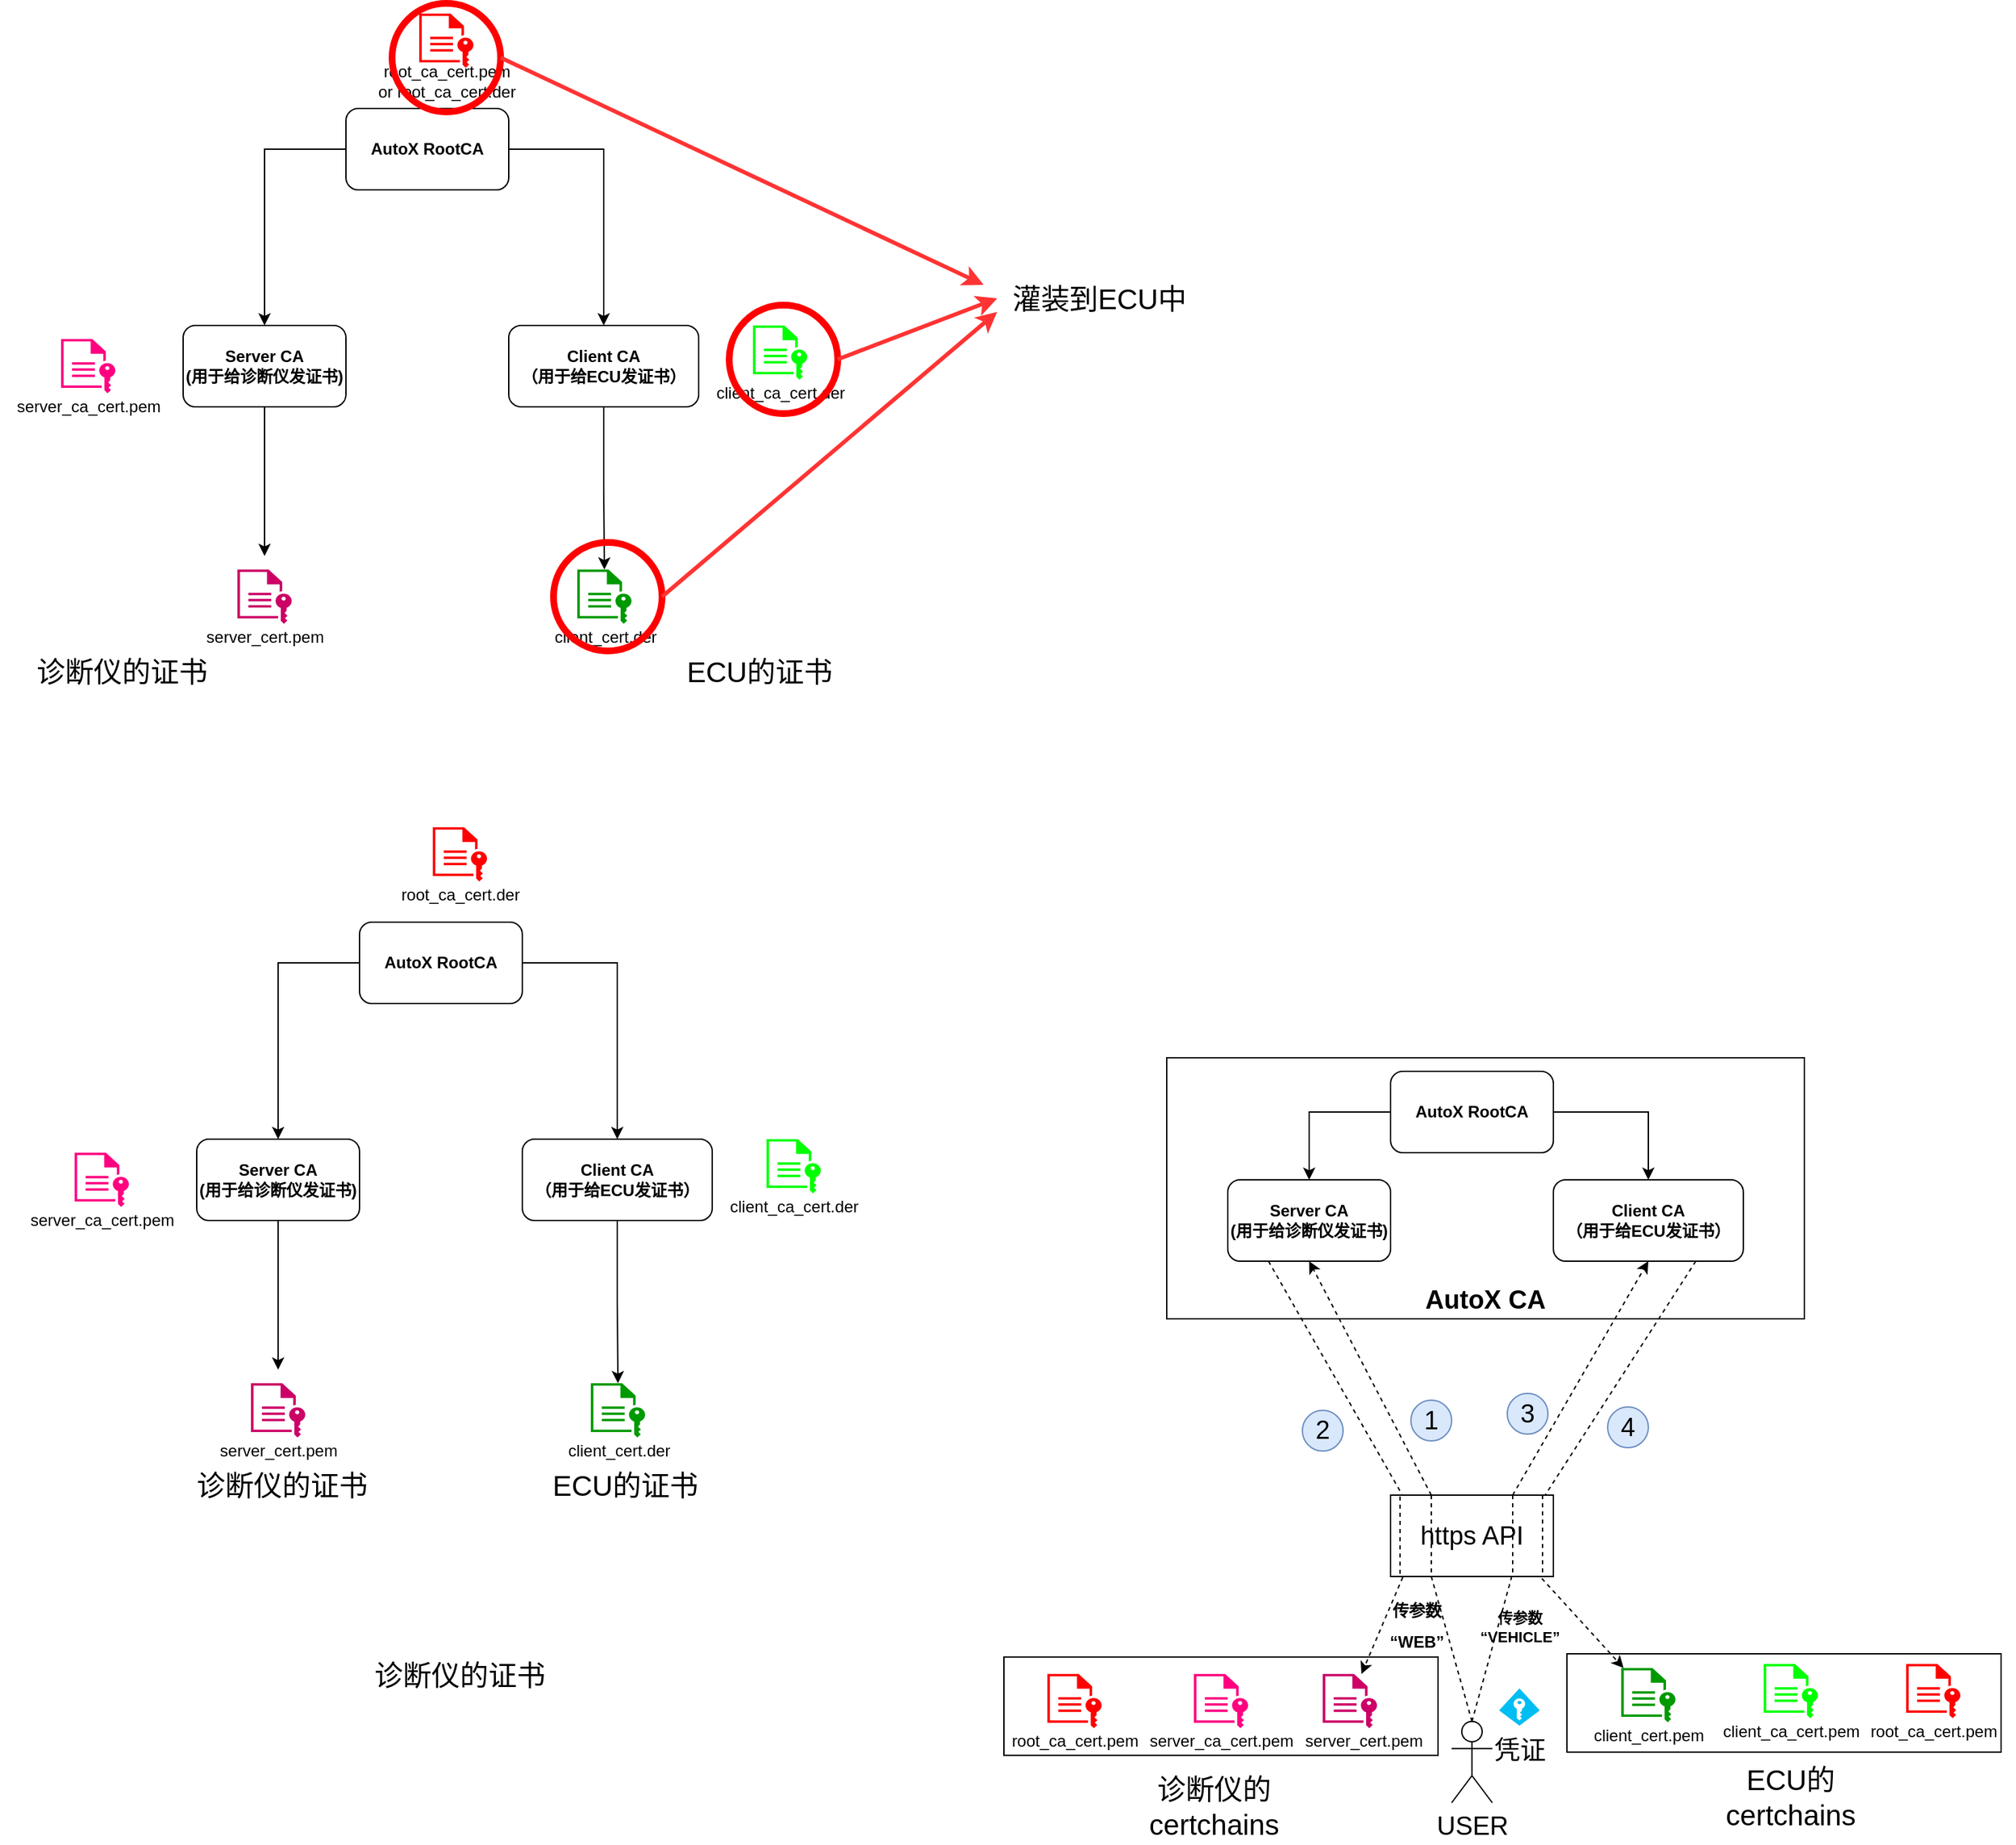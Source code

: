 <mxfile version="20.6.2" type="device"><diagram id="suPASz3QJ7U1kY6JqIJ0" name="第 1 页"><mxGraphModel dx="1203" dy="957" grid="1" gridSize="10" guides="1" tooltips="1" connect="1" arrows="1" fold="1" page="1" pageScale="1" pageWidth="827" pageHeight="1169" math="0" shadow="0"><root><mxCell id="0"/><mxCell id="1" parent="0"/><mxCell id="mSMg30wijl9SuzRdmjjY-25" value="AutoX CA" style="rounded=0;whiteSpace=wrap;html=1;verticalAlign=bottom;fontStyle=1;fontSize=19;" vertex="1" parent="1"><mxGeometry x="945" y="1010" width="470" height="192.5" as="geometry"/></mxCell><mxCell id="oQR3QIu89CMkWpYsFo9m-3" style="edgeStyle=orthogonalEdgeStyle;rounded=0;orthogonalLoop=1;jettySize=auto;html=1;exitX=0;exitY=0.5;exitDx=0;exitDy=0;" parent="1" source="oQR3QIu89CMkWpYsFo9m-1" target="oQR3QIu89CMkWpYsFo9m-2" edge="1"><mxGeometry relative="1" as="geometry"/></mxCell><mxCell id="oQR3QIu89CMkWpYsFo9m-5" style="edgeStyle=orthogonalEdgeStyle;rounded=0;orthogonalLoop=1;jettySize=auto;html=1;exitX=1;exitY=0.5;exitDx=0;exitDy=0;" parent="1" source="oQR3QIu89CMkWpYsFo9m-1" target="oQR3QIu89CMkWpYsFo9m-4" edge="1"><mxGeometry relative="1" as="geometry"/></mxCell><mxCell id="oQR3QIu89CMkWpYsFo9m-1" value="AutoX RootCA" style="rounded=1;whiteSpace=wrap;html=1;fontStyle=1" parent="1" vertex="1"><mxGeometry x="340" y="310" width="120" height="60" as="geometry"/></mxCell><mxCell id="oQR3QIu89CMkWpYsFo9m-15" style="edgeStyle=orthogonalEdgeStyle;rounded=0;orthogonalLoop=1;jettySize=auto;html=1;exitX=0.5;exitY=1;exitDx=0;exitDy=0;entryX=0.5;entryY=0;entryDx=0;entryDy=0;" parent="1" source="oQR3QIu89CMkWpYsFo9m-2" edge="1"><mxGeometry relative="1" as="geometry"><mxPoint x="280" y="640" as="targetPoint"/></mxGeometry></mxCell><mxCell id="oQR3QIu89CMkWpYsFo9m-2" value="Server CA&lt;br&gt;(用于给诊断仪发证书)" style="rounded=1;whiteSpace=wrap;html=1;fontStyle=1" parent="1" vertex="1"><mxGeometry x="220" y="470" width="120" height="60" as="geometry"/></mxCell><mxCell id="oQR3QIu89CMkWpYsFo9m-25" style="edgeStyle=orthogonalEdgeStyle;rounded=0;orthogonalLoop=1;jettySize=auto;html=1;exitX=0.5;exitY=1;exitDx=0;exitDy=0;" parent="1" source="oQR3QIu89CMkWpYsFo9m-4" target="oQR3QIu89CMkWpYsFo9m-23" edge="1"><mxGeometry relative="1" as="geometry"/></mxCell><mxCell id="oQR3QIu89CMkWpYsFo9m-4" value="Client CA&lt;br&gt;（用于给ECU发证书）" style="rounded=1;whiteSpace=wrap;html=1;fontStyle=1" parent="1" vertex="1"><mxGeometry x="460" y="470" width="140" height="60" as="geometry"/></mxCell><mxCell id="oQR3QIu89CMkWpYsFo9m-9" value="" style="group" parent="1" vertex="1" connectable="0"><mxGeometry x="90" y="480" width="125" height="65" as="geometry"/></mxCell><mxCell id="oQR3QIu89CMkWpYsFo9m-7" value="" style="sketch=0;pointerEvents=1;shadow=0;dashed=0;html=1;strokeColor=none;fillColor=#FF0080;labelPosition=center;verticalLabelPosition=bottom;verticalAlign=top;outlineConnect=0;align=center;shape=mxgraph.office.concepts.file_key;" parent="oQR3QIu89CMkWpYsFo9m-9" vertex="1"><mxGeometry x="40" width="40" height="40" as="geometry"/></mxCell><mxCell id="oQR3QIu89CMkWpYsFo9m-8" value="server_ca_cert.pem" style="text;html=1;align=center;verticalAlign=middle;resizable=0;points=[];autosize=1;strokeColor=none;fillColor=none;" parent="oQR3QIu89CMkWpYsFo9m-9" vertex="1"><mxGeometry x="-5" y="35" width="130" height="30" as="geometry"/></mxCell><mxCell id="oQR3QIu89CMkWpYsFo9m-10" value="" style="group" parent="1" vertex="1" connectable="0"><mxGeometry x="354" y="240" width="120" height="72.5" as="geometry"/></mxCell><mxCell id="oQR3QIu89CMkWpYsFo9m-11" value="" style="sketch=0;pointerEvents=1;shadow=0;dashed=0;html=1;strokeColor=none;fillColor=#FF0000;labelPosition=center;verticalLabelPosition=bottom;verticalAlign=top;outlineConnect=0;align=center;shape=mxgraph.office.concepts.file_key;" parent="oQR3QIu89CMkWpYsFo9m-10" vertex="1"><mxGeometry x="40" width="40" height="40" as="geometry"/></mxCell><mxCell id="oQR3QIu89CMkWpYsFo9m-12" value="root_ca_cert.pem&lt;br&gt;or root_ca_cert.der" style="text;html=1;align=center;verticalAlign=middle;resizable=0;points=[];autosize=1;strokeColor=none;fillColor=none;" parent="oQR3QIu89CMkWpYsFo9m-10" vertex="1"><mxGeometry y="30" width="120" height="40" as="geometry"/></mxCell><mxCell id="oQR3QIu89CMkWpYsFo9m-29" value="" style="ellipse;whiteSpace=wrap;html=1;aspect=fixed;fontSize=21;fillColor=none;strokeWidth=5;strokeColor=#FF0000;" parent="oQR3QIu89CMkWpYsFo9m-10" vertex="1"><mxGeometry x="20" y="-7.5" width="80" height="80" as="geometry"/></mxCell><mxCell id="oQR3QIu89CMkWpYsFo9m-16" value="" style="group" parent="1" vertex="1" connectable="0"><mxGeometry x="220" y="650" width="125" height="65" as="geometry"/></mxCell><mxCell id="oQR3QIu89CMkWpYsFo9m-17" value="" style="sketch=0;pointerEvents=1;shadow=0;dashed=0;html=1;strokeColor=none;fillColor=#CC0066;labelPosition=center;verticalLabelPosition=bottom;verticalAlign=top;outlineConnect=0;align=center;shape=mxgraph.office.concepts.file_key;" parent="oQR3QIu89CMkWpYsFo9m-16" vertex="1"><mxGeometry x="40" width="40" height="40" as="geometry"/></mxCell><mxCell id="oQR3QIu89CMkWpYsFo9m-18" value="server_cert.pem" style="text;html=1;align=center;verticalAlign=middle;resizable=0;points=[];autosize=1;strokeColor=none;fillColor=none;" parent="oQR3QIu89CMkWpYsFo9m-16" vertex="1"><mxGeometry x="5" y="35" width="110" height="30" as="geometry"/></mxCell><mxCell id="oQR3QIu89CMkWpYsFo9m-19" value="" style="group" parent="1" vertex="1" connectable="0"><mxGeometry x="600" y="470" width="125" height="65" as="geometry"/></mxCell><mxCell id="oQR3QIu89CMkWpYsFo9m-20" value="" style="sketch=0;pointerEvents=1;shadow=0;dashed=0;html=1;strokeColor=none;fillColor=#00FF00;labelPosition=center;verticalLabelPosition=bottom;verticalAlign=top;outlineConnect=0;align=center;shape=mxgraph.office.concepts.file_key;" parent="oQR3QIu89CMkWpYsFo9m-19" vertex="1"><mxGeometry x="40" width="40" height="40" as="geometry"/></mxCell><mxCell id="oQR3QIu89CMkWpYsFo9m-21" value="client_ca_cert.der" style="text;html=1;align=center;verticalAlign=middle;resizable=0;points=[];autosize=1;strokeColor=none;fillColor=none;" parent="oQR3QIu89CMkWpYsFo9m-19" vertex="1"><mxGeometry y="35" width="120" height="30" as="geometry"/></mxCell><mxCell id="oQR3QIu89CMkWpYsFo9m-30" value="" style="ellipse;whiteSpace=wrap;html=1;aspect=fixed;fontSize=21;fillColor=none;strokeWidth=5;strokeColor=#FF0000;" parent="oQR3QIu89CMkWpYsFo9m-19" vertex="1"><mxGeometry x="22.5" y="-15" width="80" height="80" as="geometry"/></mxCell><mxCell id="oQR3QIu89CMkWpYsFo9m-22" value="" style="group" parent="1" vertex="1" connectable="0"><mxGeometry x="470.5" y="650" width="125" height="65" as="geometry"/></mxCell><mxCell id="oQR3QIu89CMkWpYsFo9m-23" value="" style="sketch=0;pointerEvents=1;shadow=0;dashed=0;html=1;strokeColor=none;fillColor=#009900;labelPosition=center;verticalLabelPosition=bottom;verticalAlign=top;outlineConnect=0;align=center;shape=mxgraph.office.concepts.file_key;" parent="oQR3QIu89CMkWpYsFo9m-22" vertex="1"><mxGeometry x="40" width="40" height="40" as="geometry"/></mxCell><mxCell id="oQR3QIu89CMkWpYsFo9m-24" value="client_cert.der" style="text;html=1;align=center;verticalAlign=middle;resizable=0;points=[];autosize=1;strokeColor=none;fillColor=none;" parent="oQR3QIu89CMkWpYsFo9m-22" vertex="1"><mxGeometry x="10" y="35" width="100" height="30" as="geometry"/></mxCell><mxCell id="oQR3QIu89CMkWpYsFo9m-31" value="" style="ellipse;whiteSpace=wrap;html=1;aspect=fixed;fontSize=21;fillColor=none;strokeWidth=5;strokeColor=#FF0000;" parent="oQR3QIu89CMkWpYsFo9m-22" vertex="1"><mxGeometry x="22.5" y="-20" width="80" height="80" as="geometry"/></mxCell><mxCell id="oQR3QIu89CMkWpYsFo9m-26" value="诊断仪的证书" style="text;html=1;strokeColor=none;fillColor=none;align=center;verticalAlign=middle;whiteSpace=wrap;rounded=0;fontSize=21;" parent="1" vertex="1"><mxGeometry x="110" y="700" width="130" height="50" as="geometry"/></mxCell><mxCell id="oQR3QIu89CMkWpYsFo9m-27" value="ECU的证书" style="text;html=1;strokeColor=none;fillColor=none;align=center;verticalAlign=middle;whiteSpace=wrap;rounded=0;fontSize=21;" parent="1" vertex="1"><mxGeometry x="580" y="700" width="130" height="50" as="geometry"/></mxCell><mxCell id="oQR3QIu89CMkWpYsFo9m-33" value="" style="endArrow=classic;html=1;rounded=0;fontSize=21;exitX=1;exitY=0.5;exitDx=0;exitDy=0;strokeWidth=3;strokeColor=#FF3333;" parent="1" source="oQR3QIu89CMkWpYsFo9m-29" edge="1"><mxGeometry width="50" height="50" relative="1" as="geometry"><mxPoint x="390" y="580" as="sourcePoint"/><mxPoint x="810" y="440" as="targetPoint"/></mxGeometry></mxCell><mxCell id="oQR3QIu89CMkWpYsFo9m-36" value="" style="endArrow=classic;html=1;rounded=0;fontSize=21;exitX=1;exitY=0.5;exitDx=0;exitDy=0;strokeWidth=3;strokeColor=#FF3333;" parent="1" source="oQR3QIu89CMkWpYsFo9m-30" edge="1"><mxGeometry width="50" height="50" relative="1" as="geometry"><mxPoint x="464" y="282.5" as="sourcePoint"/><mxPoint x="820" y="450" as="targetPoint"/></mxGeometry></mxCell><mxCell id="oQR3QIu89CMkWpYsFo9m-37" value="" style="endArrow=classic;html=1;rounded=0;fontSize=21;exitX=1;exitY=0.5;exitDx=0;exitDy=0;strokeWidth=3;strokeColor=#FF3333;" parent="1" source="oQR3QIu89CMkWpYsFo9m-31" edge="1"><mxGeometry width="50" height="50" relative="1" as="geometry"><mxPoint x="712.5" y="505" as="sourcePoint"/><mxPoint x="820" y="460" as="targetPoint"/></mxGeometry></mxCell><mxCell id="oQR3QIu89CMkWpYsFo9m-38" value="灌装到ECU中" style="text;html=1;align=center;verticalAlign=middle;resizable=0;points=[];autosize=1;strokeColor=none;fillColor=none;fontSize=21;" parent="1" vertex="1"><mxGeometry x="820" y="430" width="150" height="40" as="geometry"/></mxCell><mxCell id="oQR3QIu89CMkWpYsFo9m-39" style="edgeStyle=orthogonalEdgeStyle;rounded=0;orthogonalLoop=1;jettySize=auto;html=1;exitX=0;exitY=0.5;exitDx=0;exitDy=0;" parent="1" source="oQR3QIu89CMkWpYsFo9m-41" target="oQR3QIu89CMkWpYsFo9m-43" edge="1"><mxGeometry relative="1" as="geometry"/></mxCell><mxCell id="oQR3QIu89CMkWpYsFo9m-40" style="edgeStyle=orthogonalEdgeStyle;rounded=0;orthogonalLoop=1;jettySize=auto;html=1;exitX=1;exitY=0.5;exitDx=0;exitDy=0;" parent="1" source="oQR3QIu89CMkWpYsFo9m-41" target="oQR3QIu89CMkWpYsFo9m-45" edge="1"><mxGeometry relative="1" as="geometry"/></mxCell><mxCell id="oQR3QIu89CMkWpYsFo9m-41" value="AutoX RootCA" style="rounded=1;whiteSpace=wrap;html=1;fontStyle=1" parent="1" vertex="1"><mxGeometry x="350" y="910" width="120" height="60" as="geometry"/></mxCell><mxCell id="oQR3QIu89CMkWpYsFo9m-42" style="edgeStyle=orthogonalEdgeStyle;rounded=0;orthogonalLoop=1;jettySize=auto;html=1;exitX=0.5;exitY=1;exitDx=0;exitDy=0;entryX=0.5;entryY=0;entryDx=0;entryDy=0;" parent="1" source="oQR3QIu89CMkWpYsFo9m-43" edge="1"><mxGeometry relative="1" as="geometry"><mxPoint x="290" y="1240" as="targetPoint"/></mxGeometry></mxCell><mxCell id="oQR3QIu89CMkWpYsFo9m-43" value="Server CA&lt;br&gt;(用于给诊断仪发证书)" style="rounded=1;whiteSpace=wrap;html=1;fontStyle=1" parent="1" vertex="1"><mxGeometry x="230" y="1070" width="120" height="60" as="geometry"/></mxCell><mxCell id="oQR3QIu89CMkWpYsFo9m-44" style="edgeStyle=orthogonalEdgeStyle;rounded=0;orthogonalLoop=1;jettySize=auto;html=1;exitX=0.5;exitY=1;exitDx=0;exitDy=0;" parent="1" source="oQR3QIu89CMkWpYsFo9m-45" target="oQR3QIu89CMkWpYsFo9m-61" edge="1"><mxGeometry relative="1" as="geometry"/></mxCell><mxCell id="oQR3QIu89CMkWpYsFo9m-45" value="Client CA&lt;br&gt;（用于给ECU发证书）" style="rounded=1;whiteSpace=wrap;html=1;fontStyle=1" parent="1" vertex="1"><mxGeometry x="470" y="1070" width="140" height="60" as="geometry"/></mxCell><mxCell id="oQR3QIu89CMkWpYsFo9m-46" value="" style="group" parent="1" vertex="1" connectable="0"><mxGeometry x="100" y="1080" width="125" height="65" as="geometry"/></mxCell><mxCell id="oQR3QIu89CMkWpYsFo9m-47" value="" style="sketch=0;pointerEvents=1;shadow=0;dashed=0;html=1;strokeColor=none;fillColor=#FF0080;labelPosition=center;verticalLabelPosition=bottom;verticalAlign=top;outlineConnect=0;align=center;shape=mxgraph.office.concepts.file_key;" parent="oQR3QIu89CMkWpYsFo9m-46" vertex="1"><mxGeometry x="40" width="40" height="40" as="geometry"/></mxCell><mxCell id="oQR3QIu89CMkWpYsFo9m-48" value="server_ca_cert.pem" style="text;html=1;align=center;verticalAlign=middle;resizable=0;points=[];autosize=1;strokeColor=none;fillColor=none;" parent="oQR3QIu89CMkWpYsFo9m-46" vertex="1"><mxGeometry x="-5" y="35" width="130" height="30" as="geometry"/></mxCell><mxCell id="oQR3QIu89CMkWpYsFo9m-49" value="" style="group" parent="1" vertex="1" connectable="0"><mxGeometry x="364" y="840" width="120" height="72.5" as="geometry"/></mxCell><mxCell id="oQR3QIu89CMkWpYsFo9m-50" value="" style="sketch=0;pointerEvents=1;shadow=0;dashed=0;html=1;strokeColor=none;fillColor=#FF0000;labelPosition=center;verticalLabelPosition=bottom;verticalAlign=top;outlineConnect=0;align=center;shape=mxgraph.office.concepts.file_key;" parent="oQR3QIu89CMkWpYsFo9m-49" vertex="1"><mxGeometry x="40" width="40" height="40" as="geometry"/></mxCell><mxCell id="oQR3QIu89CMkWpYsFo9m-51" value="root_ca_cert.der" style="text;html=1;align=center;verticalAlign=middle;resizable=0;points=[];autosize=1;strokeColor=none;fillColor=none;" parent="oQR3QIu89CMkWpYsFo9m-49" vertex="1"><mxGeometry x="5" y="35" width="110" height="30" as="geometry"/></mxCell><mxCell id="oQR3QIu89CMkWpYsFo9m-53" value="" style="group" parent="1" vertex="1" connectable="0"><mxGeometry x="230" y="1250" width="125" height="65" as="geometry"/></mxCell><mxCell id="oQR3QIu89CMkWpYsFo9m-54" value="" style="sketch=0;pointerEvents=1;shadow=0;dashed=0;html=1;strokeColor=none;fillColor=#CC0066;labelPosition=center;verticalLabelPosition=bottom;verticalAlign=top;outlineConnect=0;align=center;shape=mxgraph.office.concepts.file_key;" parent="oQR3QIu89CMkWpYsFo9m-53" vertex="1"><mxGeometry x="40" width="40" height="40" as="geometry"/></mxCell><mxCell id="oQR3QIu89CMkWpYsFo9m-55" value="server_cert.pem" style="text;html=1;align=center;verticalAlign=middle;resizable=0;points=[];autosize=1;strokeColor=none;fillColor=none;" parent="oQR3QIu89CMkWpYsFo9m-53" vertex="1"><mxGeometry x="5" y="35" width="110" height="30" as="geometry"/></mxCell><mxCell id="oQR3QIu89CMkWpYsFo9m-56" value="" style="group" parent="1" vertex="1" connectable="0"><mxGeometry x="610" y="1070" width="125" height="65" as="geometry"/></mxCell><mxCell id="oQR3QIu89CMkWpYsFo9m-57" value="" style="sketch=0;pointerEvents=1;shadow=0;dashed=0;html=1;strokeColor=none;fillColor=#00FF00;labelPosition=center;verticalLabelPosition=bottom;verticalAlign=top;outlineConnect=0;align=center;shape=mxgraph.office.concepts.file_key;" parent="oQR3QIu89CMkWpYsFo9m-56" vertex="1"><mxGeometry x="40" width="40" height="40" as="geometry"/></mxCell><mxCell id="oQR3QIu89CMkWpYsFo9m-58" value="client_ca_cert.der" style="text;html=1;align=center;verticalAlign=middle;resizable=0;points=[];autosize=1;strokeColor=none;fillColor=none;" parent="oQR3QIu89CMkWpYsFo9m-56" vertex="1"><mxGeometry y="35" width="120" height="30" as="geometry"/></mxCell><mxCell id="oQR3QIu89CMkWpYsFo9m-60" value="" style="group" parent="1" vertex="1" connectable="0"><mxGeometry x="480.5" y="1250" width="125" height="65" as="geometry"/></mxCell><mxCell id="oQR3QIu89CMkWpYsFo9m-61" value="" style="sketch=0;pointerEvents=1;shadow=0;dashed=0;html=1;strokeColor=none;fillColor=#009900;labelPosition=center;verticalLabelPosition=bottom;verticalAlign=top;outlineConnect=0;align=center;shape=mxgraph.office.concepts.file_key;" parent="oQR3QIu89CMkWpYsFo9m-60" vertex="1"><mxGeometry x="40" width="40" height="40" as="geometry"/></mxCell><mxCell id="oQR3QIu89CMkWpYsFo9m-62" value="client_cert.der" style="text;html=1;align=center;verticalAlign=middle;resizable=0;points=[];autosize=1;strokeColor=none;fillColor=none;" parent="oQR3QIu89CMkWpYsFo9m-60" vertex="1"><mxGeometry x="10" y="35" width="100" height="30" as="geometry"/></mxCell><mxCell id="oQR3QIu89CMkWpYsFo9m-64" value="诊断仪的证书" style="text;html=1;strokeColor=none;fillColor=none;align=center;verticalAlign=middle;whiteSpace=wrap;rounded=0;fontSize=21;" parent="1" vertex="1"><mxGeometry x="227.5" y="1300" width="130" height="50" as="geometry"/></mxCell><mxCell id="oQR3QIu89CMkWpYsFo9m-65" value="ECU的证书" style="text;html=1;strokeColor=none;fillColor=none;align=center;verticalAlign=middle;whiteSpace=wrap;rounded=0;fontSize=21;" parent="1" vertex="1"><mxGeometry x="480.5" y="1300" width="130" height="50" as="geometry"/></mxCell><mxCell id="mSMg30wijl9SuzRdmjjY-1" style="edgeStyle=orthogonalEdgeStyle;rounded=0;orthogonalLoop=1;jettySize=auto;html=1;exitX=0;exitY=0.5;exitDx=0;exitDy=0;" edge="1" parent="1" source="mSMg30wijl9SuzRdmjjY-3" target="mSMg30wijl9SuzRdmjjY-5"><mxGeometry relative="1" as="geometry"/></mxCell><mxCell id="mSMg30wijl9SuzRdmjjY-2" style="edgeStyle=orthogonalEdgeStyle;rounded=0;orthogonalLoop=1;jettySize=auto;html=1;exitX=1;exitY=0.5;exitDx=0;exitDy=0;" edge="1" parent="1" source="mSMg30wijl9SuzRdmjjY-3" target="mSMg30wijl9SuzRdmjjY-7"><mxGeometry relative="1" as="geometry"/></mxCell><mxCell id="mSMg30wijl9SuzRdmjjY-3" value="AutoX RootCA" style="rounded=1;whiteSpace=wrap;html=1;fontStyle=1" vertex="1" parent="1"><mxGeometry x="1110" y="1020" width="120" height="60" as="geometry"/></mxCell><mxCell id="mSMg30wijl9SuzRdmjjY-59" style="edgeStyle=none;rounded=0;orthogonalLoop=1;jettySize=auto;html=1;exitX=0.25;exitY=1;exitDx=0;exitDy=0;entryX=0.079;entryY=0.022;entryDx=0;entryDy=0;dashed=1;strokeWidth=1;fontSize=12;startArrow=none;startFill=0;endArrow=none;endFill=0;entryPerimeter=0;" edge="1" parent="1" source="mSMg30wijl9SuzRdmjjY-5" target="mSMg30wijl9SuzRdmjjY-29"><mxGeometry relative="1" as="geometry"/></mxCell><mxCell id="mSMg30wijl9SuzRdmjjY-5" value="Server CA&lt;br&gt;(用于给诊断仪发证书)" style="rounded=1;whiteSpace=wrap;html=1;fontStyle=1" vertex="1" parent="1"><mxGeometry x="990" y="1100" width="120" height="60" as="geometry"/></mxCell><mxCell id="mSMg30wijl9SuzRdmjjY-67" style="edgeStyle=none;rounded=0;orthogonalLoop=1;jettySize=auto;html=1;exitX=0.75;exitY=1;exitDx=0;exitDy=0;entryX=0.944;entryY=0.017;entryDx=0;entryDy=0;entryPerimeter=0;dashed=1;strokeWidth=1;fontSize=11;startArrow=none;startFill=0;endArrow=none;endFill=0;" edge="1" parent="1" source="mSMg30wijl9SuzRdmjjY-7" target="mSMg30wijl9SuzRdmjjY-29"><mxGeometry relative="1" as="geometry"/></mxCell><mxCell id="mSMg30wijl9SuzRdmjjY-7" value="Client CA&lt;br&gt;（用于给ECU发证书）" style="rounded=1;whiteSpace=wrap;html=1;fontStyle=1" vertex="1" parent="1"><mxGeometry x="1230" y="1100" width="140" height="60" as="geometry"/></mxCell><mxCell id="mSMg30wijl9SuzRdmjjY-17" value="" style="group" vertex="1" connectable="0" parent="1"><mxGeometry x="1345" y="1457" width="225" height="68" as="geometry"/></mxCell><mxCell id="mSMg30wijl9SuzRdmjjY-70" value="" style="rounded=0;whiteSpace=wrap;html=1;fontSize=12;" vertex="1" parent="mSMg30wijl9SuzRdmjjY-17"><mxGeometry x="-105" y="-7.5" width="320" height="72.5" as="geometry"/></mxCell><mxCell id="mSMg30wijl9SuzRdmjjY-18" value="" style="sketch=0;pointerEvents=1;shadow=0;dashed=0;html=1;strokeColor=none;fillColor=#00FF00;labelPosition=center;verticalLabelPosition=bottom;verticalAlign=top;outlineConnect=0;align=center;shape=mxgraph.office.concepts.file_key;" vertex="1" parent="mSMg30wijl9SuzRdmjjY-17"><mxGeometry x="40" width="40" height="40" as="geometry"/></mxCell><mxCell id="mSMg30wijl9SuzRdmjjY-19" value="client_ca_cert.pem" style="text;html=1;align=center;verticalAlign=middle;resizable=0;points=[];autosize=1;strokeColor=none;fillColor=none;" vertex="1" parent="mSMg30wijl9SuzRdmjjY-17"><mxGeometry y="35" width="120" height="30" as="geometry"/></mxCell><mxCell id="mSMg30wijl9SuzRdmjjY-27" value="" style="sketch=0;pointerEvents=1;shadow=0;dashed=0;html=1;strokeColor=none;fillColor=#FF0000;labelPosition=center;verticalLabelPosition=bottom;verticalAlign=top;outlineConnect=0;align=center;shape=mxgraph.office.concepts.file_key;" vertex="1" parent="mSMg30wijl9SuzRdmjjY-17"><mxGeometry x="145" width="40" height="40" as="geometry"/></mxCell><mxCell id="mSMg30wijl9SuzRdmjjY-28" value="root_ca_cert.pem" style="text;html=1;align=center;verticalAlign=middle;resizable=0;points=[];autosize=1;strokeColor=none;fillColor=none;" vertex="1" parent="mSMg30wijl9SuzRdmjjY-17"><mxGeometry x="105" y="35" width="120" height="30" as="geometry"/></mxCell><mxCell id="mSMg30wijl9SuzRdmjjY-20" value="" style="group" vertex="1" connectable="0" parent="mSMg30wijl9SuzRdmjjY-17"><mxGeometry x="-105" y="3" width="125" height="65" as="geometry"/></mxCell><mxCell id="mSMg30wijl9SuzRdmjjY-21" value="" style="sketch=0;pointerEvents=1;shadow=0;dashed=0;html=1;strokeColor=none;fillColor=#009900;labelPosition=center;verticalLabelPosition=bottom;verticalAlign=top;outlineConnect=0;align=center;shape=mxgraph.office.concepts.file_key;" vertex="1" parent="mSMg30wijl9SuzRdmjjY-20"><mxGeometry x="40" width="40" height="40" as="geometry"/></mxCell><mxCell id="mSMg30wijl9SuzRdmjjY-22" value="client_cert.pem" style="text;html=1;align=center;verticalAlign=middle;resizable=0;points=[];autosize=1;strokeColor=none;fillColor=none;" vertex="1" parent="mSMg30wijl9SuzRdmjjY-20"><mxGeometry x="10" y="35" width="100" height="30" as="geometry"/></mxCell><mxCell id="mSMg30wijl9SuzRdmjjY-23" value="诊断仪的证书" style="text;html=1;strokeColor=none;fillColor=none;align=center;verticalAlign=middle;whiteSpace=wrap;rounded=0;fontSize=21;" vertex="1" parent="1"><mxGeometry x="359" y="1440" width="130" height="50" as="geometry"/></mxCell><mxCell id="mSMg30wijl9SuzRdmjjY-24" value="ECU的certchains" style="text;html=1;strokeColor=none;fillColor=none;align=center;verticalAlign=middle;whiteSpace=wrap;rounded=0;fontSize=21;" vertex="1" parent="1"><mxGeometry x="1340" y="1530" width="130" height="50" as="geometry"/></mxCell><mxCell id="mSMg30wijl9SuzRdmjjY-26" value="" style="group" vertex="1" connectable="0" parent="1"><mxGeometry x="1180" y="1420" width="120" height="82.5" as="geometry"/></mxCell><mxCell id="mSMg30wijl9SuzRdmjjY-52" value="凭证" style="verticalLabelPosition=bottom;html=1;verticalAlign=top;align=center;strokeColor=none;fillColor=#00BEF2;shape=mxgraph.azure.access_control;fontSize=19;" vertex="1" parent="mSMg30wijl9SuzRdmjjY-26"><mxGeometry x="10" y="55" width="30" height="27.5" as="geometry"/></mxCell><mxCell id="mSMg30wijl9SuzRdmjjY-37" value="传参数&lt;br style=&quot;font-size: 11px;&quot;&gt;“VEHICLE”" style="text;html=1;align=center;verticalAlign=middle;resizable=0;points=[];autosize=1;strokeColor=none;fillColor=none;fontSize=11;fontStyle=1" vertex="1" parent="mSMg30wijl9SuzRdmjjY-26"><mxGeometry x="-15" y="-10" width="80" height="40" as="geometry"/></mxCell><mxCell id="mSMg30wijl9SuzRdmjjY-55" style="edgeStyle=none;rounded=0;orthogonalLoop=1;jettySize=auto;html=1;exitX=0.25;exitY=0;exitDx=0;exitDy=0;entryX=0.5;entryY=1;entryDx=0;entryDy=0;dashed=1;fontSize=19;startArrow=none;startFill=0;endArrow=classic;endFill=1;" edge="1" parent="1" source="mSMg30wijl9SuzRdmjjY-29" target="mSMg30wijl9SuzRdmjjY-5"><mxGeometry relative="1" as="geometry"/></mxCell><mxCell id="mSMg30wijl9SuzRdmjjY-66" style="edgeStyle=none;rounded=0;orthogonalLoop=1;jettySize=auto;html=1;exitX=0.75;exitY=0;exitDx=0;exitDy=0;entryX=0.5;entryY=1;entryDx=0;entryDy=0;dashed=1;strokeWidth=1;fontSize=12;startArrow=none;startFill=0;endArrow=classic;endFill=1;" edge="1" parent="1" source="mSMg30wijl9SuzRdmjjY-29" target="mSMg30wijl9SuzRdmjjY-7"><mxGeometry relative="1" as="geometry"/></mxCell><mxCell id="mSMg30wijl9SuzRdmjjY-29" value="https API" style="rounded=0;whiteSpace=wrap;html=1;fontSize=19;" vertex="1" parent="1"><mxGeometry x="1110" y="1332.5" width="120" height="60" as="geometry"/></mxCell><mxCell id="mSMg30wijl9SuzRdmjjY-54" style="edgeStyle=none;rounded=0;orthogonalLoop=1;jettySize=auto;html=1;exitX=0.5;exitY=0;exitDx=0;exitDy=0;exitPerimeter=0;entryX=0.25;entryY=1;entryDx=0;entryDy=0;dashed=1;fontSize=19;startArrow=none;startFill=0;endArrow=none;endFill=0;" edge="1" parent="1" source="mSMg30wijl9SuzRdmjjY-30" target="mSMg30wijl9SuzRdmjjY-29"><mxGeometry relative="1" as="geometry"/></mxCell><mxCell id="mSMg30wijl9SuzRdmjjY-65" style="edgeStyle=none;rounded=0;orthogonalLoop=1;jettySize=auto;html=1;exitX=0.5;exitY=0;exitDx=0;exitDy=0;exitPerimeter=0;dashed=1;strokeWidth=1;fontSize=12;startArrow=none;startFill=0;endArrow=none;endFill=0;" edge="1" parent="1" source="mSMg30wijl9SuzRdmjjY-30"><mxGeometry relative="1" as="geometry"><mxPoint x="1200" y="1390" as="targetPoint"/></mxGeometry></mxCell><mxCell id="mSMg30wijl9SuzRdmjjY-30" value="USER" style="shape=umlActor;verticalLabelPosition=bottom;verticalAlign=top;html=1;outlineConnect=0;fontSize=19;" vertex="1" parent="1"><mxGeometry x="1155" y="1499.38" width="30" height="60" as="geometry"/></mxCell><mxCell id="mSMg30wijl9SuzRdmjjY-36" value="&lt;font style=&quot;font-size: 12px;&quot;&gt;传参数&lt;br&gt;“WEB”&lt;/font&gt;" style="text;html=1;align=center;verticalAlign=middle;resizable=0;points=[];autosize=1;strokeColor=none;fillColor=none;fontSize=19;fontStyle=1" vertex="1" parent="1"><mxGeometry x="1098.5" y="1397" width="60" height="60" as="geometry"/></mxCell><mxCell id="mSMg30wijl9SuzRdmjjY-8" value="" style="group" vertex="1" connectable="0" parent="1"><mxGeometry x="925" y="1464.38" width="233.5" height="77.5" as="geometry"/></mxCell><mxCell id="mSMg30wijl9SuzRdmjjY-63" value="" style="rounded=0;whiteSpace=wrap;html=1;fontSize=12;" vertex="1" parent="mSMg30wijl9SuzRdmjjY-8"><mxGeometry x="-100" y="-12.5" width="320" height="72.5" as="geometry"/></mxCell><mxCell id="mSMg30wijl9SuzRdmjjY-9" value="" style="sketch=0;pointerEvents=1;shadow=0;dashed=0;html=1;strokeColor=none;fillColor=#FF0080;labelPosition=center;verticalLabelPosition=bottom;verticalAlign=top;outlineConnect=0;align=center;shape=mxgraph.office.concepts.file_key;" vertex="1" parent="mSMg30wijl9SuzRdmjjY-8"><mxGeometry x="40" width="40" height="40" as="geometry"/></mxCell><mxCell id="mSMg30wijl9SuzRdmjjY-10" value="server_ca_cert.pem" style="text;html=1;align=center;verticalAlign=middle;resizable=0;points=[];autosize=1;strokeColor=none;fillColor=none;" vertex="1" parent="mSMg30wijl9SuzRdmjjY-8"><mxGeometry x="-5" y="35" width="130" height="30" as="geometry"/></mxCell><mxCell id="mSMg30wijl9SuzRdmjjY-15" value="" style="sketch=0;pointerEvents=1;shadow=0;dashed=0;html=1;strokeColor=none;fillColor=#CC0066;labelPosition=center;verticalLabelPosition=bottom;verticalAlign=top;outlineConnect=0;align=center;shape=mxgraph.office.concepts.file_key;" vertex="1" parent="mSMg30wijl9SuzRdmjjY-8"><mxGeometry x="135" width="40" height="40" as="geometry"/></mxCell><mxCell id="mSMg30wijl9SuzRdmjjY-16" value="server_cert.pem" style="text;html=1;align=center;verticalAlign=middle;resizable=0;points=[];autosize=1;strokeColor=none;fillColor=none;" vertex="1" parent="mSMg30wijl9SuzRdmjjY-8"><mxGeometry x="110" y="35" width="110" height="30" as="geometry"/></mxCell><mxCell id="mSMg30wijl9SuzRdmjjY-11" value="" style="group" vertex="1" connectable="0" parent="1"><mxGeometry x="817" y="1464.38" width="340" height="72.5" as="geometry"/></mxCell><mxCell id="mSMg30wijl9SuzRdmjjY-12" value="" style="sketch=0;pointerEvents=1;shadow=0;dashed=0;html=1;strokeColor=none;fillColor=#FF0000;labelPosition=center;verticalLabelPosition=bottom;verticalAlign=top;outlineConnect=0;align=center;shape=mxgraph.office.concepts.file_key;" vertex="1" parent="mSMg30wijl9SuzRdmjjY-11"><mxGeometry x="40" width="40" height="40" as="geometry"/></mxCell><mxCell id="mSMg30wijl9SuzRdmjjY-13" value="root_ca_cert.pem" style="text;html=1;align=center;verticalAlign=middle;resizable=0;points=[];autosize=1;strokeColor=none;fillColor=none;" vertex="1" parent="mSMg30wijl9SuzRdmjjY-11"><mxGeometry y="35" width="120" height="30" as="geometry"/></mxCell><mxCell id="mSMg30wijl9SuzRdmjjY-43" style="edgeStyle=none;rounded=0;orthogonalLoop=1;jettySize=auto;html=1;exitX=0.75;exitY=0;exitDx=0;exitDy=0;entryX=0.75;entryY=1;entryDx=0;entryDy=0;fontSize=19;startArrow=none;startFill=0;dashed=1;endArrow=none;endFill=0;" edge="1" parent="1" source="mSMg30wijl9SuzRdmjjY-29" target="mSMg30wijl9SuzRdmjjY-29"><mxGeometry relative="1" as="geometry"/></mxCell><mxCell id="mSMg30wijl9SuzRdmjjY-44" style="edgeStyle=none;rounded=0;orthogonalLoop=1;jettySize=auto;html=1;exitX=0.25;exitY=0;exitDx=0;exitDy=0;entryX=0.25;entryY=1;entryDx=0;entryDy=0;fontSize=19;startArrow=none;startFill=0;dashed=1;endArrow=none;endFill=0;" edge="1" parent="1" source="mSMg30wijl9SuzRdmjjY-29" target="mSMg30wijl9SuzRdmjjY-29"><mxGeometry relative="1" as="geometry"/></mxCell><mxCell id="mSMg30wijl9SuzRdmjjY-45" value="诊断仪的certchains" style="text;html=1;strokeColor=none;fillColor=none;align=center;verticalAlign=middle;whiteSpace=wrap;rounded=0;fontSize=21;" vertex="1" parent="1"><mxGeometry x="915" y="1536.88" width="130" height="50" as="geometry"/></mxCell><mxCell id="mSMg30wijl9SuzRdmjjY-58" value="1" style="ellipse;whiteSpace=wrap;html=1;aspect=fixed;fontSize=19;fillColor=#dae8fc;strokeColor=#6c8ebf;" vertex="1" parent="1"><mxGeometry x="1125" y="1262.5" width="30" height="30" as="geometry"/></mxCell><mxCell id="mSMg30wijl9SuzRdmjjY-60" style="edgeStyle=none;rounded=0;orthogonalLoop=1;jettySize=auto;html=1;exitX=0;exitY=0;exitDx=0;exitDy=0;entryX=0;entryY=1;entryDx=0;entryDy=0;dashed=1;strokeWidth=1;fontSize=12;startArrow=none;startFill=0;endArrow=none;endFill=0;" edge="1" parent="1"><mxGeometry relative="1" as="geometry"><mxPoint x="1117" y="1333.5" as="sourcePoint"/><mxPoint x="1117" y="1393.5" as="targetPoint"/></mxGeometry></mxCell><mxCell id="mSMg30wijl9SuzRdmjjY-61" style="edgeStyle=none;rounded=0;orthogonalLoop=1;jettySize=auto;html=1;dashed=1;strokeWidth=1;fontSize=12;startArrow=none;startFill=0;endArrow=classic;endFill=1;" edge="1" parent="1" target="mSMg30wijl9SuzRdmjjY-15"><mxGeometry relative="1" as="geometry"><mxPoint x="1119" y="1393" as="sourcePoint"/><mxPoint x="1029" y="1423" as="targetPoint"/></mxGeometry></mxCell><mxCell id="mSMg30wijl9SuzRdmjjY-62" value="2" style="ellipse;whiteSpace=wrap;html=1;aspect=fixed;fontSize=19;fillColor=#dae8fc;strokeColor=#6c8ebf;" vertex="1" parent="1"><mxGeometry x="1045" y="1270" width="30" height="30" as="geometry"/></mxCell><mxCell id="mSMg30wijl9SuzRdmjjY-68" style="edgeStyle=none;rounded=0;orthogonalLoop=1;jettySize=auto;html=1;exitX=0;exitY=0;exitDx=0;exitDy=0;entryX=0;entryY=1;entryDx=0;entryDy=0;dashed=1;strokeWidth=1;fontSize=12;startArrow=none;startFill=0;endArrow=none;endFill=0;" edge="1" parent="1"><mxGeometry relative="1" as="geometry"><mxPoint x="1222" y="1332.5" as="sourcePoint"/><mxPoint x="1222" y="1392.5" as="targetPoint"/></mxGeometry></mxCell><mxCell id="mSMg30wijl9SuzRdmjjY-69" style="edgeStyle=none;rounded=0;orthogonalLoop=1;jettySize=auto;html=1;dashed=1;strokeWidth=1;fontSize=12;startArrow=none;startFill=0;endArrow=classic;endFill=1;exitX=0.929;exitY=1.024;exitDx=0;exitDy=0;exitPerimeter=0;" edge="1" parent="1" source="mSMg30wijl9SuzRdmjjY-29" target="mSMg30wijl9SuzRdmjjY-21"><mxGeometry relative="1" as="geometry"><mxPoint x="1129" y="1403" as="sourcePoint"/><mxPoint x="1300" y="1430" as="targetPoint"/></mxGeometry></mxCell><mxCell id="mSMg30wijl9SuzRdmjjY-71" value="3" style="ellipse;whiteSpace=wrap;html=1;aspect=fixed;fontSize=19;fillColor=#dae8fc;strokeColor=#6c8ebf;" vertex="1" parent="1"><mxGeometry x="1196" y="1257.5" width="30" height="30" as="geometry"/></mxCell><mxCell id="mSMg30wijl9SuzRdmjjY-72" value="4" style="ellipse;whiteSpace=wrap;html=1;aspect=fixed;fontSize=19;fillColor=#dae8fc;strokeColor=#6c8ebf;" vertex="1" parent="1"><mxGeometry x="1270" y="1267.5" width="30" height="30" as="geometry"/></mxCell></root></mxGraphModel></diagram></mxfile>